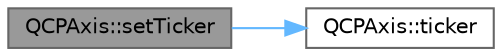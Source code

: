 digraph "QCPAxis::setTicker"
{
 // LATEX_PDF_SIZE
  bgcolor="transparent";
  edge [fontname=Helvetica,fontsize=10,labelfontname=Helvetica,labelfontsize=10];
  node [fontname=Helvetica,fontsize=10,shape=box,height=0.2,width=0.4];
  rankdir="LR";
  Node1 [label="QCPAxis::setTicker",height=0.2,width=0.4,color="gray40", fillcolor="grey60", style="filled", fontcolor="black",tooltip=" "];
  Node1 -> Node2 [color="steelblue1",style="solid"];
  Node2 [label="QCPAxis::ticker",height=0.2,width=0.4,color="grey40", fillcolor="white", style="filled",URL="$class_q_c_p_axis.html#a7b7a27151be8235059e1294f73ecf615",tooltip=" "];
}
